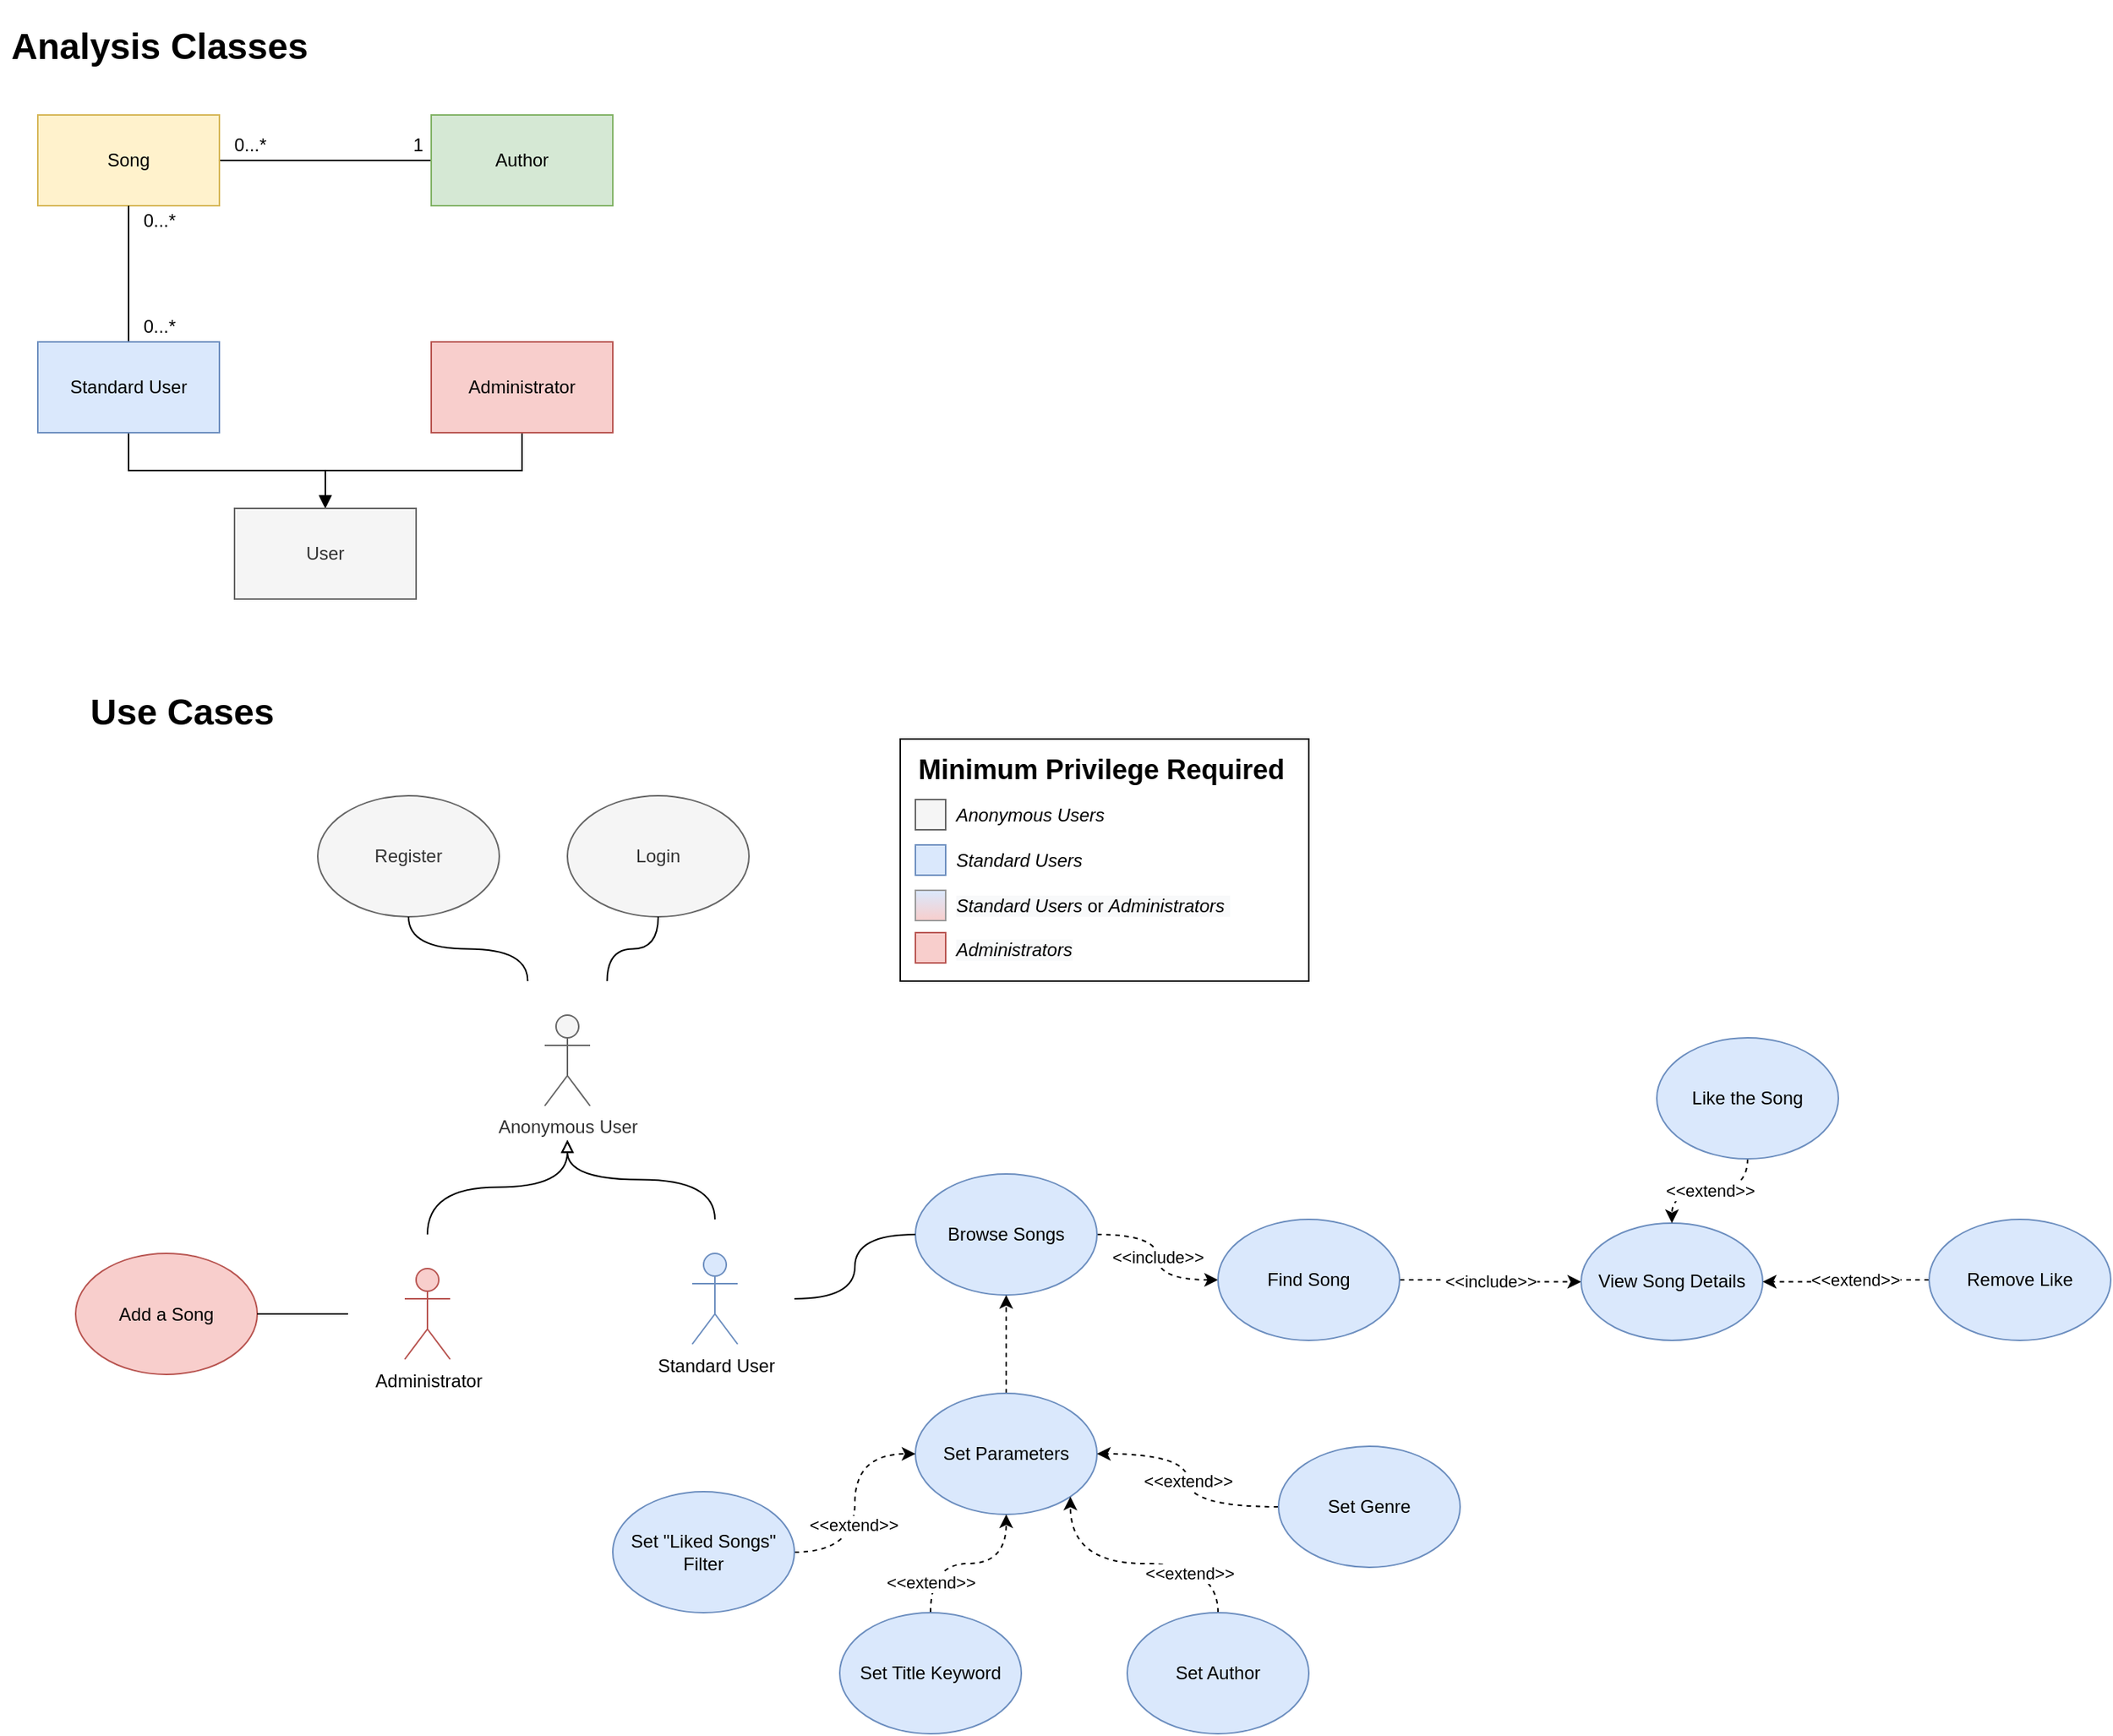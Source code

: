 <mxfile version="14.3.2" type="github">
  <diagram id="jdrofMlj-KHEWpqbHE5B" name="Page-1">
    <mxGraphModel dx="1450" dy="897" grid="1" gridSize="10" guides="1" tooltips="1" connect="1" arrows="1" fold="1" page="1" pageScale="1" pageWidth="827" pageHeight="1169" math="0" shadow="0">
      <root>
        <mxCell id="0" />
        <mxCell id="1" parent="0" />
        <mxCell id="iEPMN4jDNAbv9REljASl-100" value="" style="whiteSpace=wrap;html=1;align=left;" parent="1" vertex="1">
          <mxGeometry x="610" y="492.5" width="270" height="160" as="geometry" />
        </mxCell>
        <mxCell id="ghfW0V-jJl3EACzy7yTC-1" style="edgeStyle=orthogonalEdgeStyle;rounded=0;orthogonalLoop=1;jettySize=auto;html=1;exitX=1;exitY=0.5;exitDx=0;exitDy=0;endArrow=none;endFill=0;" parent="1" source="ghfW0V-jJl3EACzy7yTC-2" target="ghfW0V-jJl3EACzy7yTC-3" edge="1">
          <mxGeometry relative="1" as="geometry" />
        </mxCell>
        <mxCell id="ghfW0V-jJl3EACzy7yTC-2" value="Song" style="rounded=0;whiteSpace=wrap;html=1;fillColor=#fff2cc;strokeColor=#d6b656;" parent="1" vertex="1">
          <mxGeometry x="40" y="80" width="120" height="60" as="geometry" />
        </mxCell>
        <mxCell id="ghfW0V-jJl3EACzy7yTC-3" value="Author" style="rounded=0;whiteSpace=wrap;html=1;fillColor=#d5e8d4;strokeColor=#82b366;" parent="1" vertex="1">
          <mxGeometry x="300" y="80" width="120" height="60" as="geometry" />
        </mxCell>
        <mxCell id="ghfW0V-jJl3EACzy7yTC-4" value="1" style="text;html=1;align=center;verticalAlign=middle;resizable=0;points=[];autosize=1;" parent="1" vertex="1">
          <mxGeometry x="281" y="90" width="20" height="20" as="geometry" />
        </mxCell>
        <mxCell id="ghfW0V-jJl3EACzy7yTC-5" value="0...*" style="text;html=1;align=center;verticalAlign=middle;resizable=0;points=[];autosize=1;" parent="1" vertex="1">
          <mxGeometry x="160" y="90" width="40" height="20" as="geometry" />
        </mxCell>
        <mxCell id="ghfW0V-jJl3EACzy7yTC-6" style="edgeStyle=orthogonalEdgeStyle;rounded=0;orthogonalLoop=1;jettySize=auto;html=1;exitX=0.5;exitY=0;exitDx=0;exitDy=0;entryX=0.5;entryY=1;entryDx=0;entryDy=0;endArrow=none;endFill=0;startArrow=block;startFill=0;" parent="1" source="ghfW0V-jJl3EACzy7yTC-8" target="ghfW0V-jJl3EACzy7yTC-11" edge="1">
          <mxGeometry relative="1" as="geometry" />
        </mxCell>
        <mxCell id="ghfW0V-jJl3EACzy7yTC-7" style="edgeStyle=orthogonalEdgeStyle;rounded=0;orthogonalLoop=1;jettySize=auto;html=1;exitX=0.5;exitY=0;exitDx=0;exitDy=0;entryX=0.5;entryY=1;entryDx=0;entryDy=0;endArrow=none;endFill=0;startArrow=block;startFill=1;" parent="1" source="ghfW0V-jJl3EACzy7yTC-8" target="ghfW0V-jJl3EACzy7yTC-10" edge="1">
          <mxGeometry relative="1" as="geometry" />
        </mxCell>
        <mxCell id="ghfW0V-jJl3EACzy7yTC-8" value="User" style="rounded=0;whiteSpace=wrap;html=1;fillColor=#f5f5f5;strokeColor=#666666;fontColor=#333333;" parent="1" vertex="1">
          <mxGeometry x="170" y="340" width="120" height="60" as="geometry" />
        </mxCell>
        <mxCell id="ghfW0V-jJl3EACzy7yTC-9" style="edgeStyle=orthogonalEdgeStyle;rounded=0;orthogonalLoop=1;jettySize=auto;html=1;exitX=0.5;exitY=0;exitDx=0;exitDy=0;startArrow=none;startFill=0;endArrow=none;endFill=0;" parent="1" source="ghfW0V-jJl3EACzy7yTC-10" target="ghfW0V-jJl3EACzy7yTC-2" edge="1">
          <mxGeometry relative="1" as="geometry" />
        </mxCell>
        <mxCell id="ghfW0V-jJl3EACzy7yTC-10" value="Standard User" style="rounded=0;whiteSpace=wrap;html=1;fillColor=#dae8fc;strokeColor=#6c8ebf;" parent="1" vertex="1">
          <mxGeometry x="40" y="230" width="120" height="60" as="geometry" />
        </mxCell>
        <mxCell id="ghfW0V-jJl3EACzy7yTC-11" value="Administrator" style="rounded=0;whiteSpace=wrap;html=1;fillColor=#f8cecc;strokeColor=#b85450;" parent="1" vertex="1">
          <mxGeometry x="300" y="230" width="120" height="60" as="geometry" />
        </mxCell>
        <mxCell id="ghfW0V-jJl3EACzy7yTC-12" value="0...*" style="text;html=1;align=center;verticalAlign=middle;resizable=0;points=[];autosize=1;" parent="1" vertex="1">
          <mxGeometry x="100" y="210" width="40" height="20" as="geometry" />
        </mxCell>
        <mxCell id="ghfW0V-jJl3EACzy7yTC-13" value="0...*" style="text;html=1;align=center;verticalAlign=middle;resizable=0;points=[];autosize=1;" parent="1" vertex="1">
          <mxGeometry x="100" y="140" width="40" height="20" as="geometry" />
        </mxCell>
        <mxCell id="iEPMN4jDNAbv9REljASl-4" value="&lt;h1&gt;Analysis Classes&lt;/h1&gt;" style="text;html=1;align=center;verticalAlign=middle;resizable=0;points=[];autosize=1;" parent="1" vertex="1">
          <mxGeometry x="15" y="10" width="210" height="50" as="geometry" />
        </mxCell>
        <mxCell id="iEPMN4jDNAbv9REljASl-5" value="&lt;h1&gt;Use Cases&lt;/h1&gt;" style="text;html=1;align=center;verticalAlign=middle;resizable=0;points=[];autosize=1;" parent="1" vertex="1">
          <mxGeometry x="65" y="450" width="140" height="50" as="geometry" />
        </mxCell>
        <mxCell id="iEPMN4jDNAbv9REljASl-7" value="Register" style="ellipse;whiteSpace=wrap;html=1;fillColor=#f5f5f5;strokeColor=#666666;fontColor=#333333;" parent="1" vertex="1">
          <mxGeometry x="225" y="530" width="120" height="80" as="geometry" />
        </mxCell>
        <mxCell id="iEPMN4jDNAbv9REljASl-9" value="" style="group" parent="1" vertex="1" connectable="0">
          <mxGeometry x="337.5" y="652.5" width="105" height="105" as="geometry" />
        </mxCell>
        <mxCell id="iEPMN4jDNAbv9REljASl-8" value="" style="whiteSpace=wrap;html=1;aspect=fixed;fillColor=none;strokeColor=none;" parent="iEPMN4jDNAbv9REljASl-9" vertex="1">
          <mxGeometry width="105" height="105" as="geometry" />
        </mxCell>
        <mxCell id="iEPMN4jDNAbv9REljASl-6" value="Anonymous User" style="shape=umlActor;verticalLabelPosition=bottom;verticalAlign=top;html=1;outlineConnect=0;fillColor=#f5f5f5;strokeColor=#666666;fontColor=#333333;" parent="iEPMN4jDNAbv9REljASl-9" vertex="1">
          <mxGeometry x="37.5" y="22.5" width="30" height="60" as="geometry" />
        </mxCell>
        <mxCell id="iEPMN4jDNAbv9REljASl-10" style="edgeStyle=orthogonalEdgeStyle;rounded=0;orthogonalLoop=1;jettySize=auto;html=1;exitX=0.25;exitY=0;exitDx=0;exitDy=0;entryX=0.5;entryY=1;entryDx=0;entryDy=0;curved=1;endArrow=none;endFill=0;" parent="1" source="iEPMN4jDNAbv9REljASl-8" target="iEPMN4jDNAbv9REljASl-7" edge="1">
          <mxGeometry relative="1" as="geometry" />
        </mxCell>
        <mxCell id="iEPMN4jDNAbv9REljASl-11" value="Login" style="ellipse;whiteSpace=wrap;html=1;fillColor=#f5f5f5;strokeColor=#666666;fontColor=#333333;" parent="1" vertex="1">
          <mxGeometry x="390" y="530" width="120" height="80" as="geometry" />
        </mxCell>
        <mxCell id="iEPMN4jDNAbv9REljASl-12" style="edgeStyle=orthogonalEdgeStyle;curved=1;rounded=0;orthogonalLoop=1;jettySize=auto;html=1;exitX=0.75;exitY=0;exitDx=0;exitDy=0;entryX=0.5;entryY=1;entryDx=0;entryDy=0;endArrow=none;endFill=0;" parent="1" source="iEPMN4jDNAbv9REljASl-8" target="iEPMN4jDNAbv9REljASl-11" edge="1">
          <mxGeometry relative="1" as="geometry" />
        </mxCell>
        <mxCell id="iEPMN4jDNAbv9REljASl-16" value="" style="group" parent="1" vertex="1" connectable="0">
          <mxGeometry x="435" y="810" width="105" height="105" as="geometry" />
        </mxCell>
        <mxCell id="iEPMN4jDNAbv9REljASl-17" value="" style="whiteSpace=wrap;html=1;aspect=fixed;fillColor=none;strokeColor=none;" parent="iEPMN4jDNAbv9REljASl-16" vertex="1">
          <mxGeometry width="105" height="105" as="geometry" />
        </mxCell>
        <mxCell id="iEPMN4jDNAbv9REljASl-18" value="Standard User" style="shape=umlActor;verticalLabelPosition=bottom;verticalAlign=top;html=1;outlineConnect=0;fillColor=#dae8fc;strokeColor=#6c8ebf;" parent="iEPMN4jDNAbv9REljASl-16" vertex="1">
          <mxGeometry x="37.5" y="22.5" width="30" height="60" as="geometry" />
        </mxCell>
        <mxCell id="iEPMN4jDNAbv9REljASl-21" style="edgeStyle=orthogonalEdgeStyle;curved=1;rounded=0;orthogonalLoop=1;jettySize=auto;html=1;exitX=0.5;exitY=0;exitDx=0;exitDy=0;entryX=0.5;entryY=1;entryDx=0;entryDy=0;endArrow=block;endFill=0;" parent="1" source="iEPMN4jDNAbv9REljASl-17" target="iEPMN4jDNAbv9REljASl-8" edge="1">
          <mxGeometry relative="1" as="geometry" />
        </mxCell>
        <mxCell id="iEPMN4jDNAbv9REljASl-25" value="" style="group" parent="1" vertex="1" connectable="0">
          <mxGeometry x="245" y="820" width="105" height="105" as="geometry" />
        </mxCell>
        <mxCell id="iEPMN4jDNAbv9REljASl-26" value="" style="whiteSpace=wrap;html=1;aspect=fixed;fillColor=none;strokeColor=none;" parent="iEPMN4jDNAbv9REljASl-25" vertex="1">
          <mxGeometry width="105" height="105" as="geometry" />
        </mxCell>
        <mxCell id="iEPMN4jDNAbv9REljASl-27" value="Administrator" style="shape=umlActor;verticalLabelPosition=bottom;verticalAlign=top;html=1;outlineConnect=0;fillColor=#f8cecc;strokeColor=#b85450;" parent="iEPMN4jDNAbv9REljASl-25" vertex="1">
          <mxGeometry x="37.5" y="22.5" width="30" height="60" as="geometry" />
        </mxCell>
        <mxCell id="iEPMN4jDNAbv9REljASl-29" style="edgeStyle=orthogonalEdgeStyle;curved=1;rounded=0;orthogonalLoop=1;jettySize=auto;html=1;exitX=0.5;exitY=0;exitDx=0;exitDy=0;entryX=0.5;entryY=1;entryDx=0;entryDy=0;endArrow=block;endFill=0;" parent="1" source="iEPMN4jDNAbv9REljASl-26" target="iEPMN4jDNAbv9REljASl-8" edge="1">
          <mxGeometry relative="1" as="geometry" />
        </mxCell>
        <mxCell id="iEPMN4jDNAbv9REljASl-73" value="&amp;lt;&amp;lt;include&amp;gt;&amp;gt;" style="edgeStyle=orthogonalEdgeStyle;curved=1;rounded=0;orthogonalLoop=1;jettySize=auto;html=1;exitX=1;exitY=0.5;exitDx=0;exitDy=0;entryX=0;entryY=0.5;entryDx=0;entryDy=0;dashed=1;startArrow=none;startFill=0;endArrow=classic;endFill=1;" parent="1" source="iEPMN4jDNAbv9REljASl-32" target="iEPMN4jDNAbv9REljASl-34" edge="1">
          <mxGeometry relative="1" as="geometry" />
        </mxCell>
        <mxCell id="iEPMN4jDNAbv9REljASl-32" value="Browse Songs" style="ellipse;whiteSpace=wrap;html=1;fillColor=#dae8fc;strokeColor=#6c8ebf;" parent="1" vertex="1">
          <mxGeometry x="620" y="780" width="120" height="80" as="geometry" />
        </mxCell>
        <mxCell id="iEPMN4jDNAbv9REljASl-33" style="edgeStyle=orthogonalEdgeStyle;curved=1;rounded=0;orthogonalLoop=1;jettySize=auto;html=1;exitX=1;exitY=0.5;exitDx=0;exitDy=0;entryX=0;entryY=0.5;entryDx=0;entryDy=0;endArrow=none;endFill=0;" parent="1" source="iEPMN4jDNAbv9REljASl-17" target="iEPMN4jDNAbv9REljASl-32" edge="1">
          <mxGeometry relative="1" as="geometry" />
        </mxCell>
        <mxCell id="iEPMN4jDNAbv9REljASl-45" value="&amp;lt;&amp;lt;include&amp;gt;&amp;gt;" style="edgeStyle=orthogonalEdgeStyle;curved=1;rounded=0;orthogonalLoop=1;jettySize=auto;html=1;exitX=1;exitY=0.5;exitDx=0;exitDy=0;dashed=1;endArrow=classic;endFill=1;" parent="1" source="iEPMN4jDNAbv9REljASl-34" target="iEPMN4jDNAbv9REljASl-44" edge="1">
          <mxGeometry relative="1" as="geometry" />
        </mxCell>
        <mxCell id="iEPMN4jDNAbv9REljASl-34" value="Find Song" style="ellipse;whiteSpace=wrap;html=1;fillColor=#dae8fc;strokeColor=#6c8ebf;" parent="1" vertex="1">
          <mxGeometry x="820" y="810" width="120" height="80" as="geometry" />
        </mxCell>
        <mxCell id="yjfg6eP5MaI6u4eJ-6wa-1" style="edgeStyle=orthogonalEdgeStyle;rounded=0;orthogonalLoop=1;jettySize=auto;html=1;exitX=0.5;exitY=0;exitDx=0;exitDy=0;entryX=0.5;entryY=1;entryDx=0;entryDy=0;curved=1;dashed=1;" edge="1" parent="1" source="iEPMN4jDNAbv9REljASl-36" target="iEPMN4jDNAbv9REljASl-32">
          <mxGeometry relative="1" as="geometry" />
        </mxCell>
        <mxCell id="iEPMN4jDNAbv9REljASl-36" value="Set Parameters" style="ellipse;whiteSpace=wrap;html=1;fillColor=#dae8fc;strokeColor=#6c8ebf;" parent="1" vertex="1">
          <mxGeometry x="620" y="925" width="120" height="80" as="geometry" />
        </mxCell>
        <mxCell id="yjfg6eP5MaI6u4eJ-6wa-2" style="edgeStyle=orthogonalEdgeStyle;curved=1;rounded=0;orthogonalLoop=1;jettySize=auto;html=1;exitX=0.5;exitY=0;exitDx=0;exitDy=0;entryX=1;entryY=1;entryDx=0;entryDy=0;dashed=1;" edge="1" parent="1" source="iEPMN4jDNAbv9REljASl-38" target="iEPMN4jDNAbv9REljASl-36">
          <mxGeometry relative="1" as="geometry" />
        </mxCell>
        <mxCell id="yjfg6eP5MaI6u4eJ-6wa-3" value="&amp;lt;&amp;lt;extend&amp;gt;&amp;gt;" style="edgeLabel;html=1;align=center;verticalAlign=middle;resizable=0;points=[];" vertex="1" connectable="0" parent="yjfg6eP5MaI6u4eJ-6wa-2">
          <mxGeometry x="-0.398" y="6" relative="1" as="geometry">
            <mxPoint x="1" as="offset" />
          </mxGeometry>
        </mxCell>
        <mxCell id="iEPMN4jDNAbv9REljASl-38" value="Set Author" style="ellipse;whiteSpace=wrap;html=1;fillColor=#dae8fc;strokeColor=#6c8ebf;" parent="1" vertex="1">
          <mxGeometry x="760" y="1070" width="120" height="80" as="geometry" />
        </mxCell>
        <mxCell id="iEPMN4jDNAbv9REljASl-82" style="edgeStyle=orthogonalEdgeStyle;curved=1;rounded=0;orthogonalLoop=1;jettySize=auto;html=1;exitX=0.5;exitY=0;exitDx=0;exitDy=0;entryX=0.5;entryY=1;entryDx=0;entryDy=0;dashed=1;startArrow=none;startFill=0;endArrow=classic;endFill=1;" parent="1" source="iEPMN4jDNAbv9REljASl-41" target="iEPMN4jDNAbv9REljASl-36" edge="1">
          <mxGeometry relative="1" as="geometry" />
        </mxCell>
        <mxCell id="iEPMN4jDNAbv9REljASl-83" value="&amp;lt;&amp;lt;extend&amp;gt;&amp;gt;" style="edgeLabel;html=1;align=center;verticalAlign=middle;resizable=0;points=[];" parent="iEPMN4jDNAbv9REljASl-82" vertex="1" connectable="0">
          <mxGeometry x="-0.129" y="-22" relative="1" as="geometry">
            <mxPoint x="-17.5" y="-9.5" as="offset" />
          </mxGeometry>
        </mxCell>
        <mxCell id="iEPMN4jDNAbv9REljASl-41" value="Set Title Keyword" style="ellipse;whiteSpace=wrap;html=1;fillColor=#dae8fc;strokeColor=#6c8ebf;" parent="1" vertex="1">
          <mxGeometry x="570" y="1070" width="120" height="80" as="geometry" />
        </mxCell>
        <mxCell id="iEPMN4jDNAbv9REljASl-44" value="View Song Details" style="ellipse;whiteSpace=wrap;html=1;fillColor=#dae8fc;strokeColor=#6c8ebf;" parent="1" vertex="1">
          <mxGeometry x="1060" y="812.5" width="120" height="77.5" as="geometry" />
        </mxCell>
        <mxCell id="iEPMN4jDNAbv9REljASl-47" value="&amp;lt;&amp;lt;extend&amp;gt;&amp;gt;" style="edgeStyle=orthogonalEdgeStyle;curved=1;rounded=0;orthogonalLoop=1;jettySize=auto;html=1;exitX=0.5;exitY=1;exitDx=0;exitDy=0;dashed=1;endArrow=classic;endFill=1;entryX=0.5;entryY=0;entryDx=0;entryDy=0;" parent="1" source="iEPMN4jDNAbv9REljASl-46" target="iEPMN4jDNAbv9REljASl-44" edge="1">
          <mxGeometry relative="1" as="geometry">
            <mxPoint x="1300" y="825" as="targetPoint" />
          </mxGeometry>
        </mxCell>
        <mxCell id="iEPMN4jDNAbv9REljASl-46" value="Like the Song" style="ellipse;whiteSpace=wrap;html=1;fillColor=#dae8fc;strokeColor=#6c8ebf;" parent="1" vertex="1">
          <mxGeometry x="1110" y="690" width="120" height="80" as="geometry" />
        </mxCell>
        <mxCell id="iEPMN4jDNAbv9REljASl-48" value="Add a Song" style="ellipse;whiteSpace=wrap;html=1;fillColor=#f8cecc;strokeColor=#b85450;" parent="1" vertex="1">
          <mxGeometry x="65" y="832.5" width="120" height="80" as="geometry" />
        </mxCell>
        <mxCell id="iEPMN4jDNAbv9REljASl-49" style="edgeStyle=orthogonalEdgeStyle;curved=1;rounded=0;orthogonalLoop=1;jettySize=auto;html=1;exitX=0;exitY=0.5;exitDx=0;exitDy=0;entryX=1;entryY=0.5;entryDx=0;entryDy=0;endArrow=none;endFill=0;" parent="1" source="iEPMN4jDNAbv9REljASl-26" target="iEPMN4jDNAbv9REljASl-48" edge="1">
          <mxGeometry relative="1" as="geometry" />
        </mxCell>
        <mxCell id="iEPMN4jDNAbv9REljASl-63" style="edgeStyle=orthogonalEdgeStyle;curved=1;rounded=0;orthogonalLoop=1;jettySize=auto;html=1;exitX=0;exitY=0.5;exitDx=0;exitDy=0;entryX=1;entryY=0.5;entryDx=0;entryDy=0;dashed=1;startArrow=none;startFill=0;endArrow=classic;endFill=1;" parent="1" source="iEPMN4jDNAbv9REljASl-62" target="iEPMN4jDNAbv9REljASl-44" edge="1">
          <mxGeometry relative="1" as="geometry" />
        </mxCell>
        <mxCell id="iEPMN4jDNAbv9REljASl-64" value="&amp;lt;&amp;lt;extend&amp;gt;&amp;gt;" style="edgeLabel;html=1;align=center;verticalAlign=middle;resizable=0;points=[];" parent="iEPMN4jDNAbv9REljASl-63" vertex="1" connectable="0">
          <mxGeometry x="0.018" y="-15" relative="1" as="geometry">
            <mxPoint x="5.69" y="13.7" as="offset" />
          </mxGeometry>
        </mxCell>
        <mxCell id="iEPMN4jDNAbv9REljASl-62" value="Remove Like" style="ellipse;whiteSpace=wrap;html=1;fillColor=#dae8fc;strokeColor=#6c8ebf;" parent="1" vertex="1">
          <mxGeometry x="1290" y="810" width="120" height="80" as="geometry" />
        </mxCell>
        <mxCell id="iEPMN4jDNAbv9REljASl-84" value="&lt;h2&gt;Minimum Privilege Required&lt;/h2&gt;" style="text;html=1;align=left;verticalAlign=middle;resizable=0;points=[];autosize=1;" parent="1" vertex="1">
          <mxGeometry x="620" y="487.5" width="260" height="50" as="geometry" />
        </mxCell>
        <mxCell id="iEPMN4jDNAbv9REljASl-86" value="" style="whiteSpace=wrap;html=1;aspect=fixed;strokeColor=#6c8ebf;fillColor=#dae8fc;" parent="1" vertex="1">
          <mxGeometry x="620" y="562.5" width="20" height="20" as="geometry" />
        </mxCell>
        <mxCell id="iEPMN4jDNAbv9REljASl-90" value="&lt;p&gt;&lt;i&gt;Anonymous Users&lt;/i&gt;&lt;/p&gt;" style="text;html=1;align=left;verticalAlign=middle;resizable=0;points=[];autosize=1;" parent="1" vertex="1">
          <mxGeometry x="645" y="522.5" width="110" height="40" as="geometry" />
        </mxCell>
        <mxCell id="iEPMN4jDNAbv9REljASl-91" value="&lt;p&gt;&lt;i&gt;Standard Users&lt;/i&gt;&lt;/p&gt;" style="text;html=1;align=left;verticalAlign=middle;resizable=0;points=[];autosize=1;" parent="1" vertex="1">
          <mxGeometry x="645" y="552.5" width="100" height="40" as="geometry" />
        </mxCell>
        <mxCell id="iEPMN4jDNAbv9REljASl-92" value="&lt;i style=&quot;color: rgb(0 , 0 , 0) ; font-family: &amp;#34;helvetica&amp;#34; ; font-size: 12px ; font-weight: 400 ; letter-spacing: normal ; text-align: left ; text-indent: 0px ; text-transform: none ; word-spacing: 0px ; background-color: rgb(248 , 249 , 250)&quot;&gt;Standard Users &lt;/i&gt;&lt;span style=&quot;color: rgb(0 , 0 , 0) ; font-family: &amp;#34;helvetica&amp;#34; ; font-size: 12px ; font-weight: 400 ; letter-spacing: normal ; text-align: left ; text-indent: 0px ; text-transform: none ; word-spacing: 0px ; background-color: rgb(248 , 249 , 250)&quot;&gt;or &lt;/span&gt;&lt;i style=&quot;color: rgb(0 , 0 , 0) ; font-family: &amp;#34;helvetica&amp;#34; ; font-size: 12px ; font-weight: 400 ; letter-spacing: normal ; text-align: left ; text-indent: 0px ; text-transform: none ; word-spacing: 0px ; background-color: rgb(248 , 249 , 250)&quot;&gt;Administrators&amp;nbsp;&lt;/i&gt;" style="text;whiteSpace=wrap;html=1;" parent="1" vertex="1">
          <mxGeometry x="645" y="588.5" width="190" height="30" as="geometry" />
        </mxCell>
        <mxCell id="iEPMN4jDNAbv9REljASl-93" value="" style="whiteSpace=wrap;html=1;aspect=fixed;strokeColor=#666666;fillColor=#f5f5f5;fontColor=#333333;" parent="1" vertex="1">
          <mxGeometry x="620" y="532.5" width="20" height="20" as="geometry" />
        </mxCell>
        <mxCell id="iEPMN4jDNAbv9REljASl-94" value="" style="whiteSpace=wrap;html=1;aspect=fixed;strokeColor=#999999;fillColor=#DAE8FC;gradientColor=#F8CECC;gradientDirection=south;" parent="1" vertex="1">
          <mxGeometry x="620" y="592.5" width="20" height="20" as="geometry" />
        </mxCell>
        <mxCell id="iEPMN4jDNAbv9REljASl-98" value="" style="whiteSpace=wrap;html=1;aspect=fixed;strokeColor=#b85450;fillColor=#f8cecc;gradientDirection=south;" parent="1" vertex="1">
          <mxGeometry x="620" y="620.5" width="20" height="20" as="geometry" />
        </mxCell>
        <mxCell id="iEPMN4jDNAbv9REljASl-99" value="&lt;i style=&quot;color: rgb(0 , 0 , 0) ; font-family: &amp;#34;helvetica&amp;#34; ; font-size: 12px ; font-weight: 400 ; letter-spacing: normal ; text-align: left ; text-indent: 0px ; text-transform: none ; word-spacing: 0px ; background-color: rgb(248 , 249 , 250)&quot;&gt;Administrators&lt;/i&gt;" style="text;whiteSpace=wrap;html=1;" parent="1" vertex="1">
          <mxGeometry x="645" y="617.5" width="190" height="30" as="geometry" />
        </mxCell>
        <mxCell id="yjfg6eP5MaI6u4eJ-6wa-5" value="&amp;lt;&amp;lt;extend&amp;gt;&amp;gt;" style="edgeStyle=orthogonalEdgeStyle;curved=1;rounded=0;orthogonalLoop=1;jettySize=auto;html=1;exitX=0;exitY=0.5;exitDx=0;exitDy=0;entryX=1;entryY=0.5;entryDx=0;entryDy=0;dashed=1;" edge="1" parent="1" source="yjfg6eP5MaI6u4eJ-6wa-4" target="iEPMN4jDNAbv9REljASl-36">
          <mxGeometry relative="1" as="geometry" />
        </mxCell>
        <mxCell id="yjfg6eP5MaI6u4eJ-6wa-4" value="Set Genre" style="ellipse;whiteSpace=wrap;html=1;fillColor=#dae8fc;strokeColor=#6c8ebf;" vertex="1" parent="1">
          <mxGeometry x="860" y="960" width="120" height="80" as="geometry" />
        </mxCell>
        <mxCell id="yjfg6eP5MaI6u4eJ-6wa-7" style="edgeStyle=orthogonalEdgeStyle;curved=1;rounded=0;orthogonalLoop=1;jettySize=auto;html=1;exitX=1;exitY=0.5;exitDx=0;exitDy=0;dashed=1;" edge="1" parent="1" source="yjfg6eP5MaI6u4eJ-6wa-6" target="iEPMN4jDNAbv9REljASl-36">
          <mxGeometry relative="1" as="geometry" />
        </mxCell>
        <mxCell id="yjfg6eP5MaI6u4eJ-6wa-8" value="&amp;lt;&amp;lt;extend&amp;gt;&amp;gt;" style="edgeLabel;html=1;align=center;verticalAlign=middle;resizable=0;points=[];" vertex="1" connectable="0" parent="yjfg6eP5MaI6u4eJ-6wa-7">
          <mxGeometry x="-0.2" y="2" relative="1" as="geometry">
            <mxPoint x="1" as="offset" />
          </mxGeometry>
        </mxCell>
        <mxCell id="yjfg6eP5MaI6u4eJ-6wa-6" value="Set &quot;Liked Songs&quot; Filter" style="ellipse;whiteSpace=wrap;html=1;fillColor=#dae8fc;strokeColor=#6c8ebf;" vertex="1" parent="1">
          <mxGeometry x="420" y="990" width="120" height="80" as="geometry" />
        </mxCell>
      </root>
    </mxGraphModel>
  </diagram>
</mxfile>
